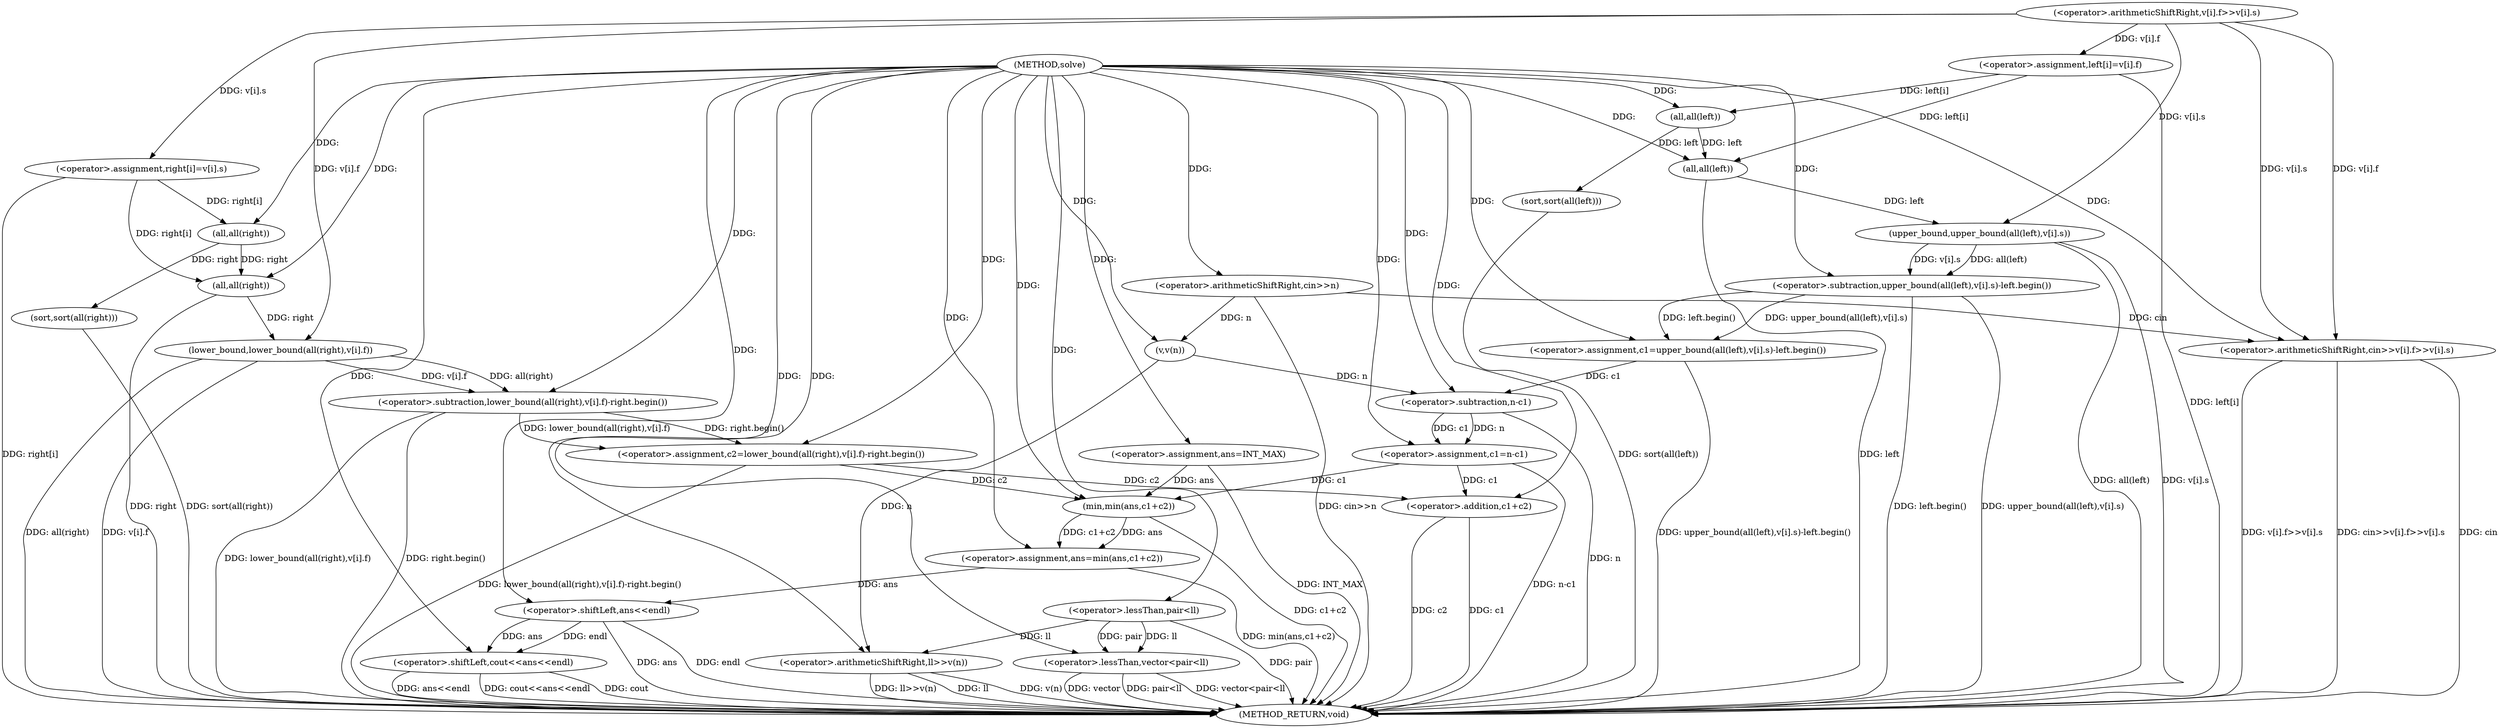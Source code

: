 digraph "solve" {  
"1000750" [label = "(METHOD,solve)" ]
"1000854" [label = "(METHOD_RETURN,void)" ]
"1000753" [label = "(<operator>.arithmeticShiftRight,cin>>n)" ]
"1000800" [label = "(sort,sort(all(left)))" ]
"1000803" [label = "(sort,sort(all(right)))" ]
"1000807" [label = "(<operator>.assignment,ans=INT_MAX)" ]
"1000849" [label = "(<operator>.shiftLeft,cout<<ans<<endl)" ]
"1000757" [label = "(<operator>.lessThan,vector<pair<ll)" ]
"1000762" [label = "(<operator>.arithmeticShiftRight,ll>>v(n))" ]
"1000769" [label = "(<operator>.arithmeticShiftRight,cin>>v[i].f>>v[i].s)" ]
"1000782" [label = "(<operator>.assignment,left[i]=v[i].f)" ]
"1000791" [label = "(<operator>.assignment,right[i]=v[i].s)" ]
"1000812" [label = "(<operator>.assignment,c1=upper_bound(all(left),v[i].s)-left.begin())" ]
"1000824" [label = "(<operator>.assignment,c1=n-c1)" ]
"1000830" [label = "(<operator>.assignment,c2=lower_bound(all(right),v[i].f)-right.begin())" ]
"1000842" [label = "(<operator>.assignment,ans=min(ans,c1+c2))" ]
"1000801" [label = "(all,all(left))" ]
"1000804" [label = "(all,all(right))" ]
"1000851" [label = "(<operator>.shiftLeft,ans<<endl)" ]
"1000759" [label = "(<operator>.lessThan,pair<ll)" ]
"1000764" [label = "(v,v(n))" ]
"1000771" [label = "(<operator>.arithmeticShiftRight,v[i].f>>v[i].s)" ]
"1000814" [label = "(<operator>.subtraction,upper_bound(all(left),v[i].s)-left.begin())" ]
"1000826" [label = "(<operator>.subtraction,n-c1)" ]
"1000832" [label = "(<operator>.subtraction,lower_bound(all(right),v[i].f)-right.begin())" ]
"1000844" [label = "(min,min(ans,c1+c2))" ]
"1000815" [label = "(upper_bound,upper_bound(all(left),v[i].s))" ]
"1000833" [label = "(lower_bound,lower_bound(all(right),v[i].f))" ]
"1000846" [label = "(<operator>.addition,c1+c2)" ]
"1000816" [label = "(all,all(left))" ]
"1000834" [label = "(all,all(right))" ]
  "1000753" -> "1000854"  [ label = "DDG: cin>>n"] 
  "1000757" -> "1000854"  [ label = "DDG: pair<ll"] 
  "1000757" -> "1000854"  [ label = "DDG: vector<pair<ll"] 
  "1000762" -> "1000854"  [ label = "DDG: ll"] 
  "1000762" -> "1000854"  [ label = "DDG: v(n)"] 
  "1000762" -> "1000854"  [ label = "DDG: ll>>v(n)"] 
  "1000769" -> "1000854"  [ label = "DDG: cin"] 
  "1000769" -> "1000854"  [ label = "DDG: v[i].f>>v[i].s"] 
  "1000769" -> "1000854"  [ label = "DDG: cin>>v[i].f>>v[i].s"] 
  "1000782" -> "1000854"  [ label = "DDG: left[i]"] 
  "1000791" -> "1000854"  [ label = "DDG: right[i]"] 
  "1000800" -> "1000854"  [ label = "DDG: sort(all(left))"] 
  "1000803" -> "1000854"  [ label = "DDG: sort(all(right))"] 
  "1000816" -> "1000854"  [ label = "DDG: left"] 
  "1000815" -> "1000854"  [ label = "DDG: all(left)"] 
  "1000815" -> "1000854"  [ label = "DDG: v[i].s"] 
  "1000814" -> "1000854"  [ label = "DDG: upper_bound(all(left),v[i].s)"] 
  "1000814" -> "1000854"  [ label = "DDG: left.begin()"] 
  "1000812" -> "1000854"  [ label = "DDG: upper_bound(all(left),v[i].s)-left.begin()"] 
  "1000826" -> "1000854"  [ label = "DDG: n"] 
  "1000824" -> "1000854"  [ label = "DDG: n-c1"] 
  "1000834" -> "1000854"  [ label = "DDG: right"] 
  "1000833" -> "1000854"  [ label = "DDG: all(right)"] 
  "1000833" -> "1000854"  [ label = "DDG: v[i].f"] 
  "1000832" -> "1000854"  [ label = "DDG: lower_bound(all(right),v[i].f)"] 
  "1000832" -> "1000854"  [ label = "DDG: right.begin()"] 
  "1000830" -> "1000854"  [ label = "DDG: lower_bound(all(right),v[i].f)-right.begin()"] 
  "1000846" -> "1000854"  [ label = "DDG: c1"] 
  "1000846" -> "1000854"  [ label = "DDG: c2"] 
  "1000844" -> "1000854"  [ label = "DDG: c1+c2"] 
  "1000842" -> "1000854"  [ label = "DDG: min(ans,c1+c2)"] 
  "1000851" -> "1000854"  [ label = "DDG: ans"] 
  "1000849" -> "1000854"  [ label = "DDG: ans<<endl"] 
  "1000849" -> "1000854"  [ label = "DDG: cout<<ans<<endl"] 
  "1000851" -> "1000854"  [ label = "DDG: endl"] 
  "1000759" -> "1000854"  [ label = "DDG: pair"] 
  "1000849" -> "1000854"  [ label = "DDG: cout"] 
  "1000757" -> "1000854"  [ label = "DDG: vector"] 
  "1000807" -> "1000854"  [ label = "DDG: INT_MAX"] 
  "1000750" -> "1000807"  [ label = "DDG: "] 
  "1000750" -> "1000753"  [ label = "DDG: "] 
  "1000771" -> "1000782"  [ label = "DDG: v[i].f"] 
  "1000771" -> "1000791"  [ label = "DDG: v[i].s"] 
  "1000801" -> "1000800"  [ label = "DDG: left"] 
  "1000804" -> "1000803"  [ label = "DDG: right"] 
  "1000814" -> "1000812"  [ label = "DDG: upper_bound(all(left),v[i].s)"] 
  "1000814" -> "1000812"  [ label = "DDG: left.begin()"] 
  "1000826" -> "1000824"  [ label = "DDG: n"] 
  "1000826" -> "1000824"  [ label = "DDG: c1"] 
  "1000832" -> "1000830"  [ label = "DDG: lower_bound(all(right),v[i].f)"] 
  "1000832" -> "1000830"  [ label = "DDG: right.begin()"] 
  "1000844" -> "1000842"  [ label = "DDG: c1+c2"] 
  "1000844" -> "1000842"  [ label = "DDG: ans"] 
  "1000750" -> "1000849"  [ label = "DDG: "] 
  "1000851" -> "1000849"  [ label = "DDG: endl"] 
  "1000851" -> "1000849"  [ label = "DDG: ans"] 
  "1000750" -> "1000757"  [ label = "DDG: "] 
  "1000759" -> "1000757"  [ label = "DDG: ll"] 
  "1000759" -> "1000757"  [ label = "DDG: pair"] 
  "1000759" -> "1000762"  [ label = "DDG: ll"] 
  "1000750" -> "1000762"  [ label = "DDG: "] 
  "1000764" -> "1000762"  [ label = "DDG: n"] 
  "1000753" -> "1000769"  [ label = "DDG: cin"] 
  "1000750" -> "1000769"  [ label = "DDG: "] 
  "1000771" -> "1000769"  [ label = "DDG: v[i].s"] 
  "1000771" -> "1000769"  [ label = "DDG: v[i].f"] 
  "1000782" -> "1000801"  [ label = "DDG: left[i]"] 
  "1000750" -> "1000801"  [ label = "DDG: "] 
  "1000791" -> "1000804"  [ label = "DDG: right[i]"] 
  "1000750" -> "1000804"  [ label = "DDG: "] 
  "1000750" -> "1000812"  [ label = "DDG: "] 
  "1000750" -> "1000824"  [ label = "DDG: "] 
  "1000750" -> "1000830"  [ label = "DDG: "] 
  "1000750" -> "1000842"  [ label = "DDG: "] 
  "1000842" -> "1000851"  [ label = "DDG: ans"] 
  "1000750" -> "1000851"  [ label = "DDG: "] 
  "1000750" -> "1000759"  [ label = "DDG: "] 
  "1000753" -> "1000764"  [ label = "DDG: n"] 
  "1000750" -> "1000764"  [ label = "DDG: "] 
  "1000815" -> "1000814"  [ label = "DDG: all(left)"] 
  "1000815" -> "1000814"  [ label = "DDG: v[i].s"] 
  "1000750" -> "1000814"  [ label = "DDG: "] 
  "1000764" -> "1000826"  [ label = "DDG: n"] 
  "1000750" -> "1000826"  [ label = "DDG: "] 
  "1000812" -> "1000826"  [ label = "DDG: c1"] 
  "1000833" -> "1000832"  [ label = "DDG: all(right)"] 
  "1000833" -> "1000832"  [ label = "DDG: v[i].f"] 
  "1000750" -> "1000832"  [ label = "DDG: "] 
  "1000807" -> "1000844"  [ label = "DDG: ans"] 
  "1000750" -> "1000844"  [ label = "DDG: "] 
  "1000824" -> "1000844"  [ label = "DDG: c1"] 
  "1000830" -> "1000844"  [ label = "DDG: c2"] 
  "1000816" -> "1000815"  [ label = "DDG: left"] 
  "1000771" -> "1000815"  [ label = "DDG: v[i].s"] 
  "1000834" -> "1000833"  [ label = "DDG: right"] 
  "1000771" -> "1000833"  [ label = "DDG: v[i].f"] 
  "1000824" -> "1000846"  [ label = "DDG: c1"] 
  "1000750" -> "1000846"  [ label = "DDG: "] 
  "1000830" -> "1000846"  [ label = "DDG: c2"] 
  "1000782" -> "1000816"  [ label = "DDG: left[i]"] 
  "1000801" -> "1000816"  [ label = "DDG: left"] 
  "1000750" -> "1000816"  [ label = "DDG: "] 
  "1000791" -> "1000834"  [ label = "DDG: right[i]"] 
  "1000804" -> "1000834"  [ label = "DDG: right"] 
  "1000750" -> "1000834"  [ label = "DDG: "] 
}
